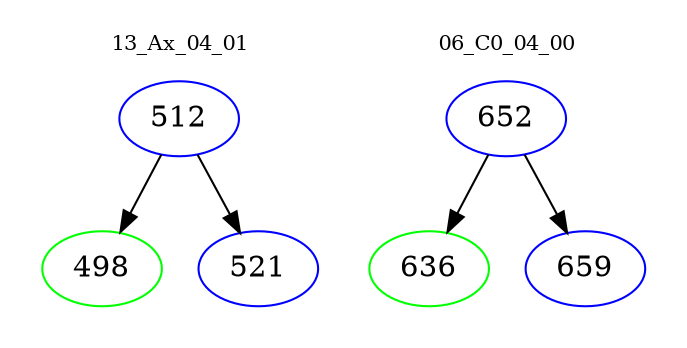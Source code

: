 digraph{
subgraph cluster_0 {
color = white
label = "13_Ax_04_01";
fontsize=10;
T0_512 [label="512", color="blue"]
T0_512 -> T0_498 [color="black"]
T0_498 [label="498", color="green"]
T0_512 -> T0_521 [color="black"]
T0_521 [label="521", color="blue"]
}
subgraph cluster_1 {
color = white
label = "06_C0_04_00";
fontsize=10;
T1_652 [label="652", color="blue"]
T1_652 -> T1_636 [color="black"]
T1_636 [label="636", color="green"]
T1_652 -> T1_659 [color="black"]
T1_659 [label="659", color="blue"]
}
}
